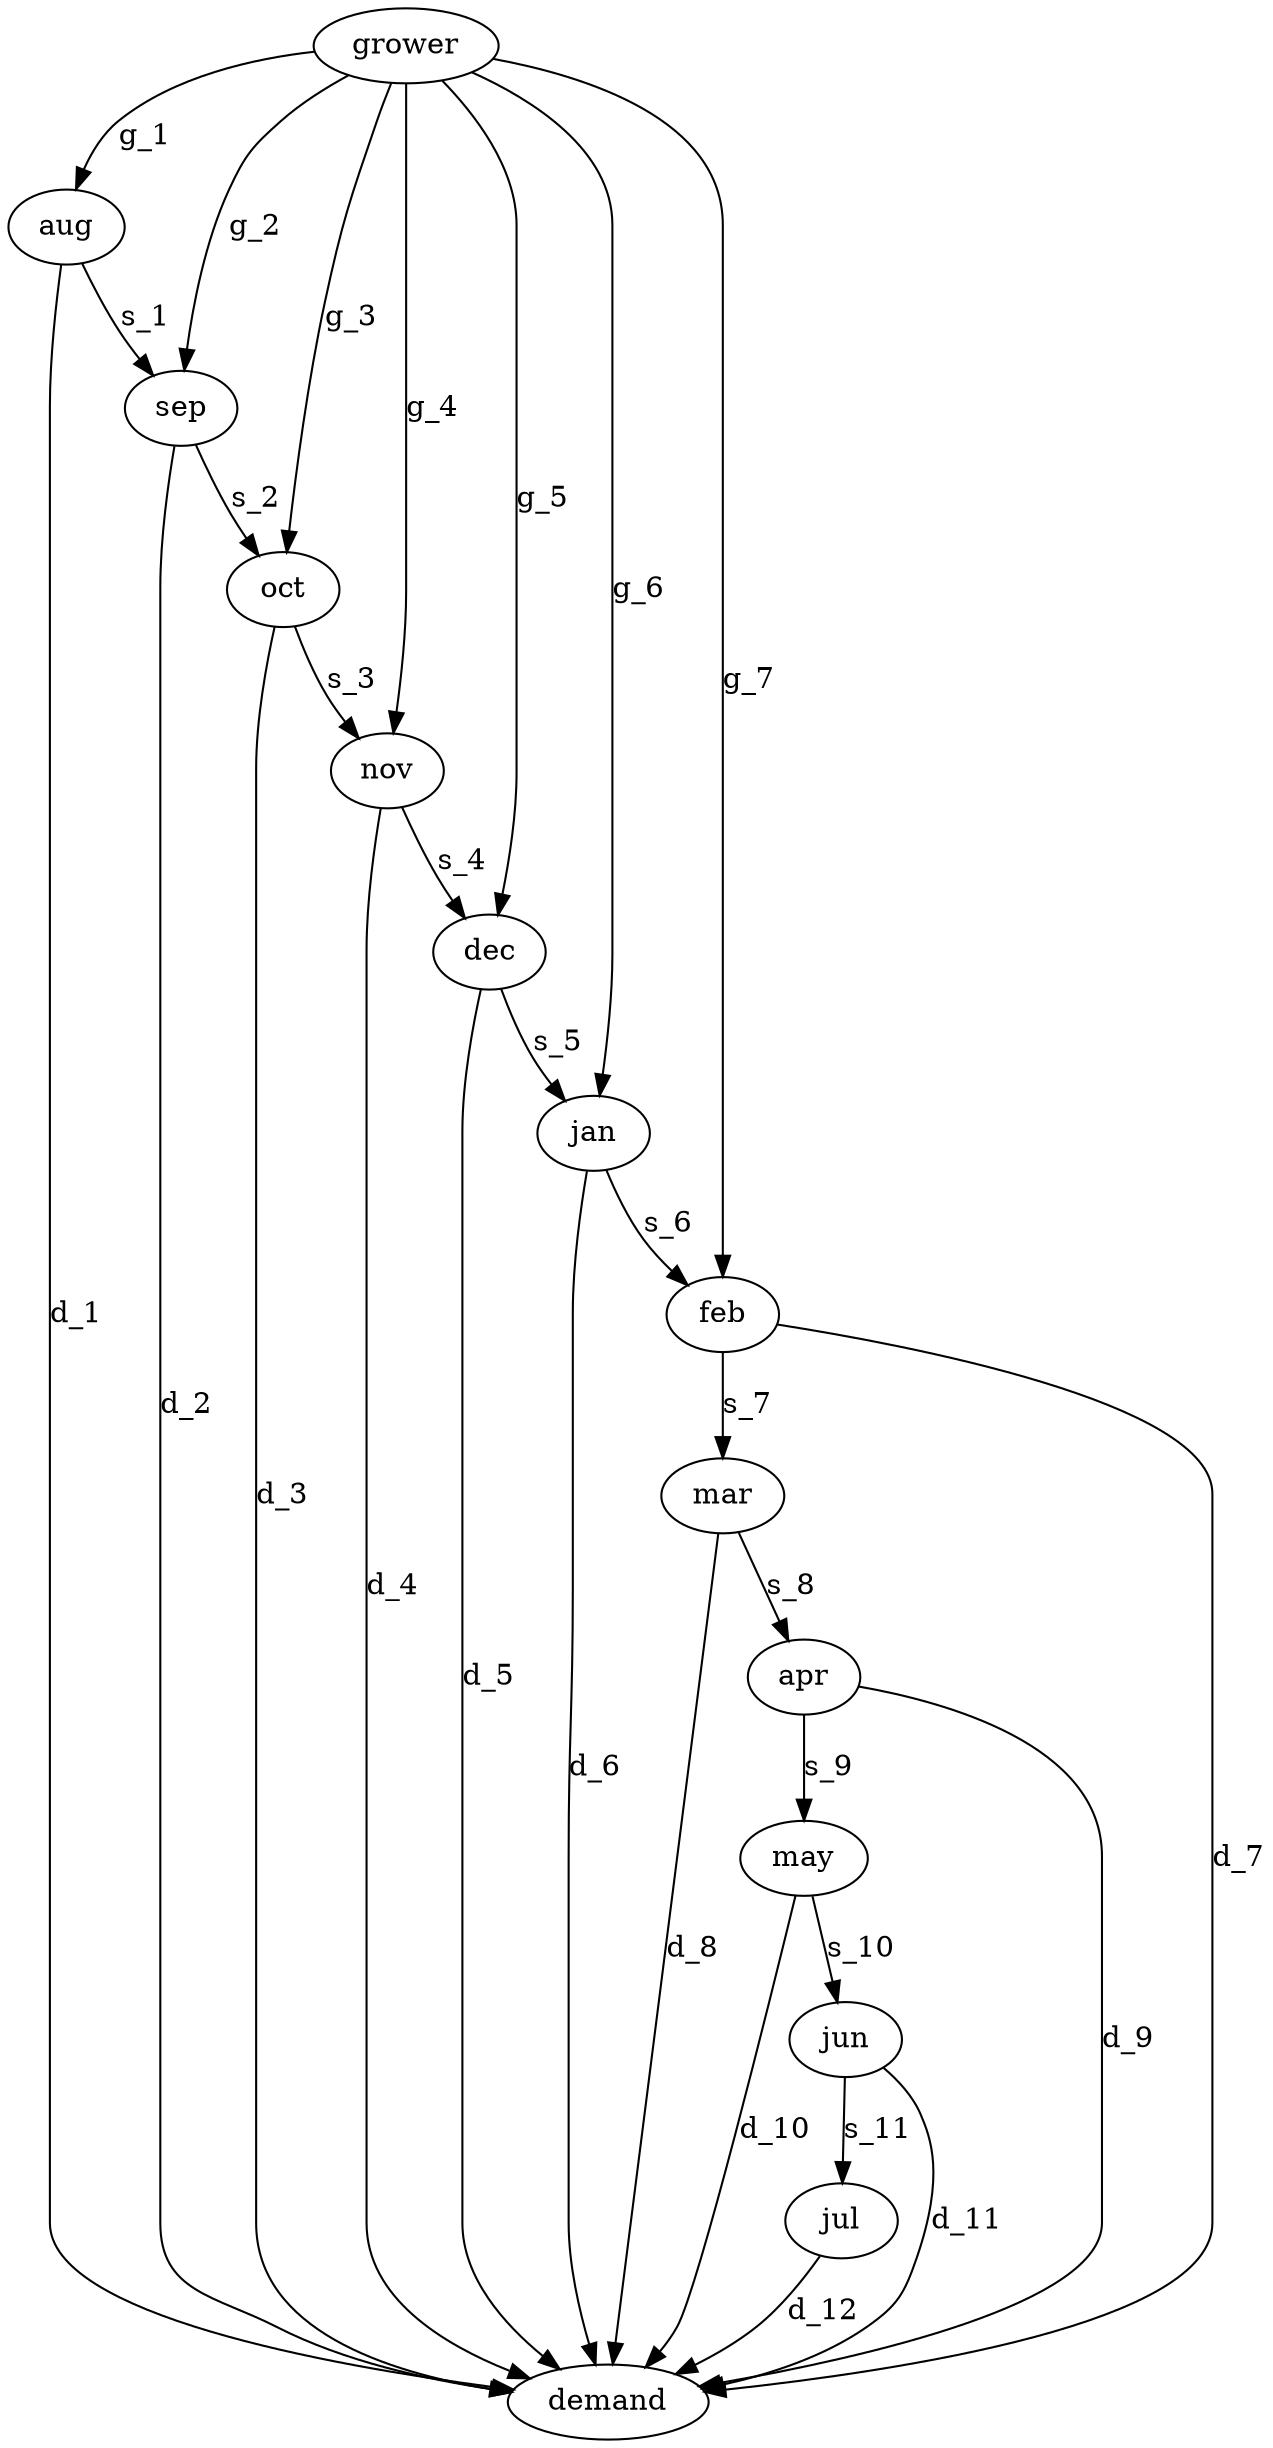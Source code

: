 digraph "fruit wholesaler model" {
	rankdir=TB
	g [label=grower]
	subgraph months {
		rank=LR
		aug
		sep
		oct
		nov
		dec
		jan
		feb
		mar
		apr
		may
		jun
		jul
	}
	d [label=demand]
	aug -> sep [label=s_1]
	sep -> oct [label=s_2]
	oct -> nov [label=s_3]
	nov -> dec [label=s_4]
	dec -> jan [label=s_5]
	jan -> feb [label=s_6]
	feb -> mar [label=s_7]
	mar -> apr [label=s_8]
	apr -> may [label=s_9]
	may -> jun [label=s_10]
	jun -> jul [label=s_11]
	g -> aug [label=g_1]
	g -> sep [label=g_2]
	g -> oct [label=g_3]
	g -> nov [label=g_4]
	g -> dec [label=g_5]
	g -> jan [label=g_6]
	g -> feb [label=g_7]
	aug -> d [label=d_1]
	sep -> d [label=d_2]
	oct -> d [label=d_3]
	nov -> d [label=d_4]
	dec -> d [label=d_5]
	jan -> d [label=d_6]
	feb -> d [label=d_7]
	mar -> d [label=d_8]
	apr -> d [label=d_9]
	may -> d [label=d_10]
	jun -> d [label=d_11]
	jul -> d [label=d_12]
}
